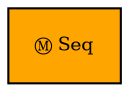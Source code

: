 digraph pastafarianism {
ordering=out;
graph [fontname="times-roman"];
node [fontname="times-roman"];
edge [fontname="times-roman"];
Seq [fillcolor=orange, fontcolor=black, fontsize=9, label="Ⓜ Seq", shape=box, style=filled];
}
